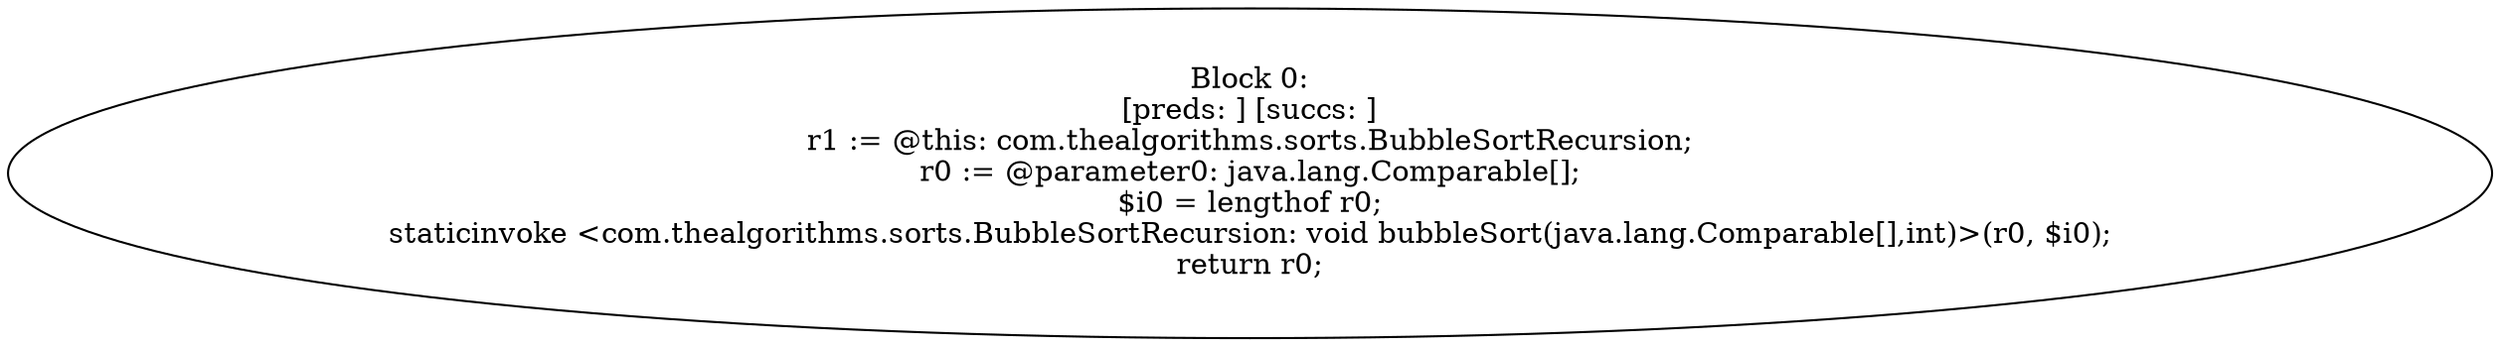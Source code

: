 digraph "unitGraph" {
    "Block 0:
[preds: ] [succs: ]
r1 := @this: com.thealgorithms.sorts.BubbleSortRecursion;
r0 := @parameter0: java.lang.Comparable[];
$i0 = lengthof r0;
staticinvoke <com.thealgorithms.sorts.BubbleSortRecursion: void bubbleSort(java.lang.Comparable[],int)>(r0, $i0);
return r0;
"
}
